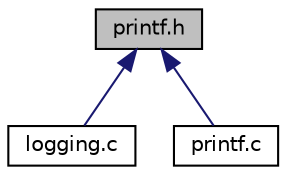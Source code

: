 digraph "printf.h"
{
 // LATEX_PDF_SIZE
  edge [fontname="Helvetica",fontsize="10",labelfontname="Helvetica",labelfontsize="10"];
  node [fontname="Helvetica",fontsize="10",shape=record];
  Node1 [label="printf.h",height=0.2,width=0.4,color="black", fillcolor="grey75", style="filled", fontcolor="black",tooltip="打印"];
  Node1 -> Node2 [dir="back",color="midnightblue",fontsize="10",style="solid",fontname="Helvetica"];
  Node2 [label="logging.c",height=0.2,width=0.4,color="black", fillcolor="white", style="filled",URL="$logging_8c.html",tooltip=" "];
  Node1 -> Node3 [dir="back",color="midnightblue",fontsize="10",style="solid",fontname="Helvetica"];
  Node3 [label="printf.c",height=0.2,width=0.4,color="black", fillcolor="white", style="filled",URL="$printf_8c.html",tooltip="打印"];
}
